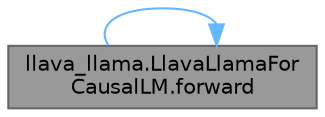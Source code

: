 digraph "llava_llama.LlavaLlamaForCausalLM.forward"
{
 // LATEX_PDF_SIZE
  bgcolor="transparent";
  edge [fontname=Helvetica,fontsize=10,labelfontname=Helvetica,labelfontsize=10];
  node [fontname=Helvetica,fontsize=10,shape=box,height=0.2,width=0.4];
  rankdir="RL";
  Node1 [id="Node000001",label="llava_llama.LlavaLlamaFor\lCausalLM.forward",height=0.2,width=0.4,color="gray40", fillcolor="grey60", style="filled", fontcolor="black",tooltip="멀티모달 Causal Language Model의 forward 패스를 정의합니다."];
  Node1 -> Node1 [id="edge1_Node000001_Node000001",dir="back",color="steelblue1",style="solid",tooltip=" "];
}
